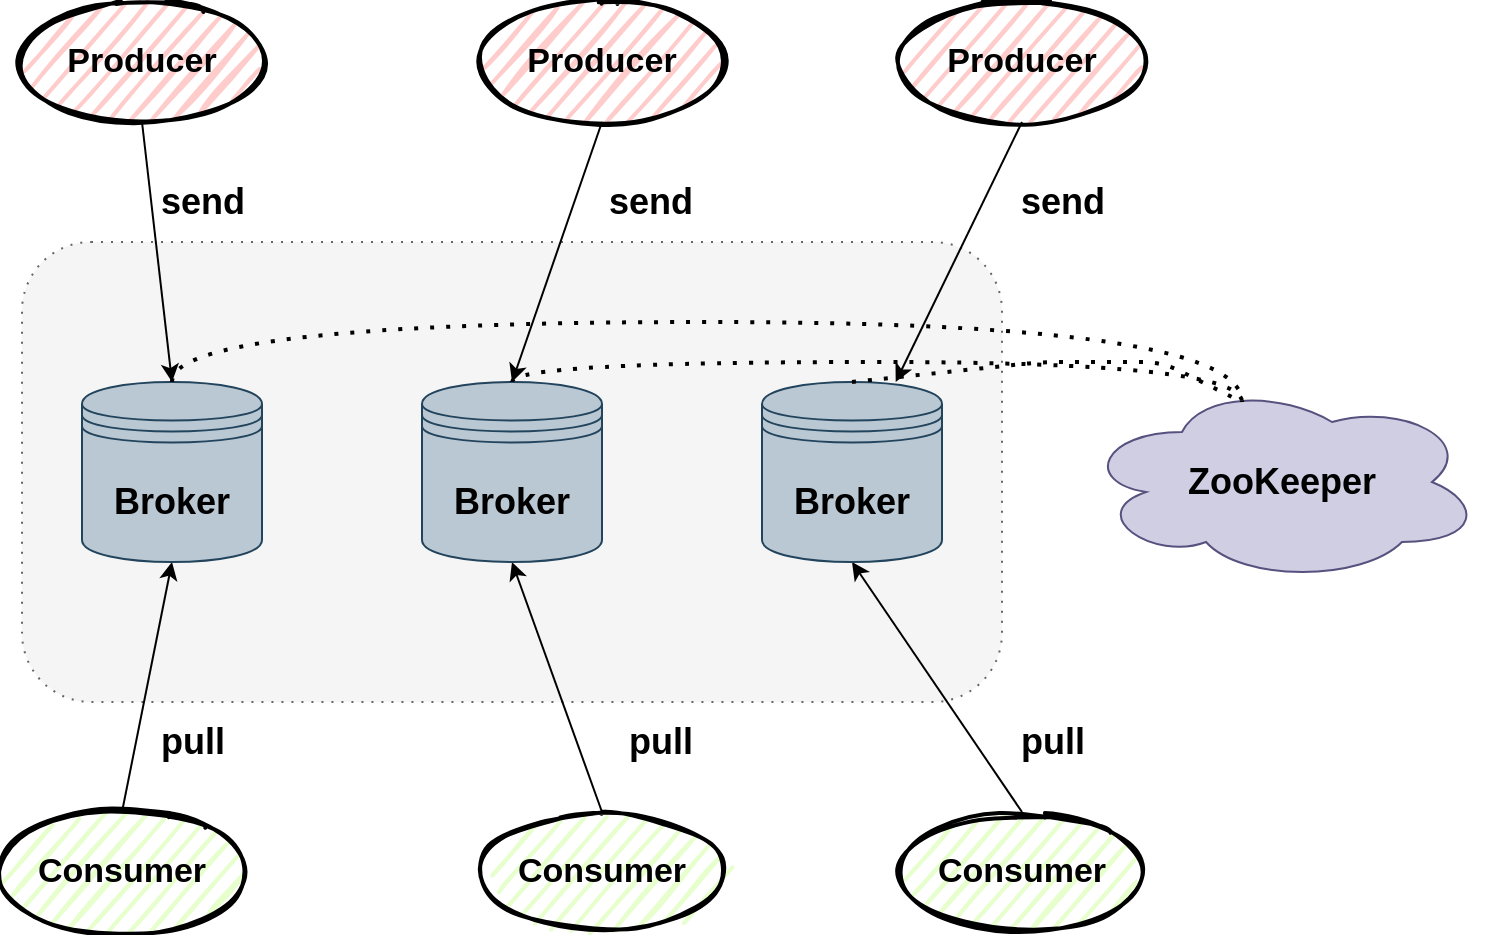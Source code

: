 <mxfile version="13.6.2" type="github">
  <diagram id="XIcyIyrmKRInJXk3R3lh" name="Page-1">
    <mxGraphModel dx="1185" dy="670" grid="0" gridSize="10" guides="1" tooltips="1" connect="1" arrows="1" fold="1" page="1" pageScale="1" pageWidth="827" pageHeight="1169" math="0" shadow="0">
      <root>
        <mxCell id="0" />
        <mxCell id="1" parent="0" />
        <mxCell id="mjgcAsty803WsQ4KzPWa-9" value="" style="shape=ext;rounded=1;html=1;whiteSpace=wrap;dashed=1;dashPattern=1 4;fillColor=#f5f5f5;strokeColor=#666666;fontColor=#333333;" vertex="1" parent="1">
          <mxGeometry x="100" y="240" width="490" height="230" as="geometry" />
        </mxCell>
        <mxCell id="mjgcAsty803WsQ4KzPWa-14" style="rounded=0;orthogonalLoop=1;jettySize=auto;html=1;exitX=0.5;exitY=1;exitDx=0;exitDy=0;entryX=0.5;entryY=0;entryDx=0;entryDy=0;" edge="1" parent="1" source="mjgcAsty803WsQ4KzPWa-1" target="mjgcAsty803WsQ4KzPWa-10">
          <mxGeometry relative="1" as="geometry" />
        </mxCell>
        <mxCell id="mjgcAsty803WsQ4KzPWa-1" value="&lt;font style=&quot;font-size: 17px&quot;&gt;&lt;b&gt;Producer&lt;/b&gt;&lt;/font&gt;" style="ellipse;whiteSpace=wrap;html=1;strokeWidth=2;fillWeight=2;hachureGap=8;fillStyle=dots;sketch=1;fillColor=#FFCCCC;" vertex="1" parent="1">
          <mxGeometry x="100" y="120" width="120" height="60" as="geometry" />
        </mxCell>
        <mxCell id="mjgcAsty803WsQ4KzPWa-15" style="edgeStyle=none;rounded=0;orthogonalLoop=1;jettySize=auto;html=1;exitX=0.5;exitY=1;exitDx=0;exitDy=0;entryX=0.5;entryY=0;entryDx=0;entryDy=0;" edge="1" parent="1" source="mjgcAsty803WsQ4KzPWa-2" target="mjgcAsty803WsQ4KzPWa-11">
          <mxGeometry relative="1" as="geometry" />
        </mxCell>
        <mxCell id="mjgcAsty803WsQ4KzPWa-2" value="&lt;font style=&quot;font-size: 17px&quot;&gt;&lt;b&gt;Producer&lt;/b&gt;&lt;/font&gt;" style="ellipse;whiteSpace=wrap;html=1;strokeWidth=2;fillWeight=2;hachureGap=8;fillStyle=dots;sketch=1;fillColor=#FFCCCC;" vertex="1" parent="1">
          <mxGeometry x="330" y="120" width="120" height="60" as="geometry" />
        </mxCell>
        <mxCell id="mjgcAsty803WsQ4KzPWa-17" style="edgeStyle=none;rounded=0;orthogonalLoop=1;jettySize=auto;html=1;exitX=0.5;exitY=1;exitDx=0;exitDy=0;" edge="1" parent="1" source="mjgcAsty803WsQ4KzPWa-3" target="mjgcAsty803WsQ4KzPWa-12">
          <mxGeometry relative="1" as="geometry" />
        </mxCell>
        <mxCell id="mjgcAsty803WsQ4KzPWa-3" value="&lt;font style=&quot;font-size: 17px&quot;&gt;&lt;b&gt;Producer&lt;/b&gt;&lt;/font&gt;" style="ellipse;whiteSpace=wrap;html=1;strokeWidth=2;fillWeight=2;hachureGap=8;fillStyle=dots;sketch=1;fillColor=#FFCCCC;" vertex="1" parent="1">
          <mxGeometry x="540" y="120" width="120" height="60" as="geometry" />
        </mxCell>
        <mxCell id="mjgcAsty803WsQ4KzPWa-18" style="edgeStyle=none;rounded=0;orthogonalLoop=1;jettySize=auto;html=1;exitX=0.5;exitY=0;exitDx=0;exitDy=0;entryX=0.5;entryY=1;entryDx=0;entryDy=0;" edge="1" parent="1" source="mjgcAsty803WsQ4KzPWa-4" target="mjgcAsty803WsQ4KzPWa-10">
          <mxGeometry relative="1" as="geometry" />
        </mxCell>
        <mxCell id="mjgcAsty803WsQ4KzPWa-4" value="&lt;span style=&quot;font-size: 17px&quot;&gt;&lt;b&gt;Consumer&lt;/b&gt;&lt;/span&gt;" style="ellipse;whiteSpace=wrap;html=1;strokeWidth=2;fillWeight=2;hachureGap=8;fillStyle=dots;sketch=1;fillColor=#E6FFCC;" vertex="1" parent="1">
          <mxGeometry x="90" y="525" width="120" height="60" as="geometry" />
        </mxCell>
        <mxCell id="mjgcAsty803WsQ4KzPWa-19" style="edgeStyle=none;rounded=0;orthogonalLoop=1;jettySize=auto;html=1;exitX=0.5;exitY=0;exitDx=0;exitDy=0;entryX=0.5;entryY=1;entryDx=0;entryDy=0;" edge="1" parent="1" source="mjgcAsty803WsQ4KzPWa-7" target="mjgcAsty803WsQ4KzPWa-11">
          <mxGeometry relative="1" as="geometry" />
        </mxCell>
        <mxCell id="mjgcAsty803WsQ4KzPWa-7" value="&lt;span style=&quot;font-size: 17px&quot;&gt;&lt;b&gt;Consumer&lt;/b&gt;&lt;/span&gt;" style="ellipse;whiteSpace=wrap;html=1;strokeWidth=2;fillWeight=2;hachureGap=8;fillStyle=dots;sketch=1;fillColor=#E6FFCC;" vertex="1" parent="1">
          <mxGeometry x="330" y="525" width="120" height="60" as="geometry" />
        </mxCell>
        <mxCell id="mjgcAsty803WsQ4KzPWa-20" style="edgeStyle=none;rounded=0;orthogonalLoop=1;jettySize=auto;html=1;exitX=0.5;exitY=0;exitDx=0;exitDy=0;entryX=0.5;entryY=1;entryDx=0;entryDy=0;" edge="1" parent="1" source="mjgcAsty803WsQ4KzPWa-8" target="mjgcAsty803WsQ4KzPWa-12">
          <mxGeometry relative="1" as="geometry" />
        </mxCell>
        <mxCell id="mjgcAsty803WsQ4KzPWa-8" value="&lt;span style=&quot;font-size: 17px&quot;&gt;&lt;b&gt;Consumer&lt;/b&gt;&lt;/span&gt;" style="ellipse;whiteSpace=wrap;html=1;strokeWidth=2;fillWeight=2;hachureGap=8;fillStyle=dots;sketch=1;fillColor=#E6FFCC;" vertex="1" parent="1">
          <mxGeometry x="540" y="525" width="120" height="60" as="geometry" />
        </mxCell>
        <mxCell id="mjgcAsty803WsQ4KzPWa-10" value="&lt;font style=&quot;font-size: 18px&quot;&gt;&lt;b&gt;Broker&lt;/b&gt;&lt;/font&gt;" style="shape=datastore;whiteSpace=wrap;html=1;fillColor=#bac8d3;strokeColor=#23445d;" vertex="1" parent="1">
          <mxGeometry x="130" y="310" width="90" height="90" as="geometry" />
        </mxCell>
        <mxCell id="mjgcAsty803WsQ4KzPWa-11" value="&lt;font style=&quot;font-size: 18px&quot;&gt;&lt;b&gt;Broker&lt;/b&gt;&lt;/font&gt;" style="shape=datastore;whiteSpace=wrap;html=1;fillColor=#bac8d3;strokeColor=#23445d;" vertex="1" parent="1">
          <mxGeometry x="300" y="310" width="90" height="90" as="geometry" />
        </mxCell>
        <mxCell id="mjgcAsty803WsQ4KzPWa-12" value="&lt;font style=&quot;font-size: 18px&quot;&gt;&lt;b&gt;Broker&lt;/b&gt;&lt;/font&gt;" style="shape=datastore;whiteSpace=wrap;html=1;fillColor=#bac8d3;strokeColor=#23445d;" vertex="1" parent="1">
          <mxGeometry x="470" y="310" width="90" height="90" as="geometry" />
        </mxCell>
        <mxCell id="mjgcAsty803WsQ4KzPWa-13" value="&lt;font style=&quot;font-size: 18px&quot;&gt;&lt;b&gt;ZooKeeper&lt;/b&gt;&lt;/font&gt;" style="ellipse;shape=cloud;whiteSpace=wrap;html=1;fillColor=#d0cee2;strokeColor=#56517e;" vertex="1" parent="1">
          <mxGeometry x="630" y="310" width="200" height="100" as="geometry" />
        </mxCell>
        <mxCell id="mjgcAsty803WsQ4KzPWa-22" value="" style="endArrow=none;dashed=1;html=1;dashPattern=1 3;strokeWidth=2;entryX=0.4;entryY=0.1;entryDx=0;entryDy=0;entryPerimeter=0;exitX=0.5;exitY=0;exitDx=0;exitDy=0;edgeStyle=orthogonalEdgeStyle;curved=1;" edge="1" parent="1" source="mjgcAsty803WsQ4KzPWa-10" target="mjgcAsty803WsQ4KzPWa-13">
          <mxGeometry width="50" height="50" relative="1" as="geometry">
            <mxPoint x="390" y="430" as="sourcePoint" />
            <mxPoint x="440" y="380" as="targetPoint" />
            <Array as="points">
              <mxPoint x="175" y="280" />
              <mxPoint x="710" y="280" />
            </Array>
          </mxGeometry>
        </mxCell>
        <mxCell id="mjgcAsty803WsQ4KzPWa-25" value="" style="endArrow=none;dashed=1;html=1;dashPattern=1 3;strokeWidth=2;exitX=0.5;exitY=0;exitDx=0;exitDy=0;entryX=0.4;entryY=0.1;entryDx=0;entryDy=0;entryPerimeter=0;edgeStyle=orthogonalEdgeStyle;curved=1;" edge="1" parent="1" source="mjgcAsty803WsQ4KzPWa-11" target="mjgcAsty803WsQ4KzPWa-13">
          <mxGeometry width="50" height="50" relative="1" as="geometry">
            <mxPoint x="470" y="730" as="sourcePoint" />
            <mxPoint x="520" y="680" as="targetPoint" />
            <Array as="points">
              <mxPoint x="345" y="300" />
              <mxPoint x="710" y="300" />
            </Array>
          </mxGeometry>
        </mxCell>
        <mxCell id="mjgcAsty803WsQ4KzPWa-26" value="" style="endArrow=none;dashed=1;html=1;dashPattern=1 3;strokeWidth=2;entryX=0.4;entryY=0.1;entryDx=0;entryDy=0;entryPerimeter=0;exitX=0.5;exitY=0;exitDx=0;exitDy=0;" edge="1" parent="1" source="mjgcAsty803WsQ4KzPWa-12" target="mjgcAsty803WsQ4KzPWa-13">
          <mxGeometry width="50" height="50" relative="1" as="geometry">
            <mxPoint x="380" y="770" as="sourcePoint" />
            <mxPoint x="430" y="720" as="targetPoint" />
            <Array as="points">
              <mxPoint x="610" y="300" />
              <mxPoint x="670" y="300" />
            </Array>
          </mxGeometry>
        </mxCell>
        <mxCell id="mjgcAsty803WsQ4KzPWa-27" value="&lt;font size=&quot;1&quot;&gt;&lt;b style=&quot;font-size: 18px&quot;&gt;send&lt;/b&gt;&lt;/font&gt;" style="text;html=1;align=center;verticalAlign=middle;resizable=0;points=[];autosize=1;" vertex="1" parent="1">
          <mxGeometry x="160" y="210" width="60" height="20" as="geometry" />
        </mxCell>
        <mxCell id="mjgcAsty803WsQ4KzPWa-29" value="&lt;font size=&quot;1&quot;&gt;&lt;b style=&quot;font-size: 18px&quot;&gt;send&lt;/b&gt;&lt;/font&gt;" style="text;html=1;align=center;verticalAlign=middle;resizable=0;points=[];autosize=1;" vertex="1" parent="1">
          <mxGeometry x="384" y="210" width="60" height="20" as="geometry" />
        </mxCell>
        <mxCell id="mjgcAsty803WsQ4KzPWa-30" value="&lt;font size=&quot;1&quot;&gt;&lt;b style=&quot;font-size: 18px&quot;&gt;send&lt;/b&gt;&lt;/font&gt;" style="text;html=1;align=center;verticalAlign=middle;resizable=0;points=[];autosize=1;" vertex="1" parent="1">
          <mxGeometry x="590" y="210" width="60" height="20" as="geometry" />
        </mxCell>
        <mxCell id="mjgcAsty803WsQ4KzPWa-31" value="&lt;font style=&quot;font-size: 18px&quot;&gt;&lt;b&gt;pull&lt;/b&gt;&lt;/font&gt;" style="text;html=1;align=center;verticalAlign=middle;resizable=0;points=[];autosize=1;" vertex="1" parent="1">
          <mxGeometry x="160" y="480" width="50" height="20" as="geometry" />
        </mxCell>
        <mxCell id="mjgcAsty803WsQ4KzPWa-32" value="&lt;font style=&quot;font-size: 18px&quot;&gt;&lt;b&gt;pull&lt;/b&gt;&lt;/font&gt;" style="text;html=1;align=center;verticalAlign=middle;resizable=0;points=[];autosize=1;" vertex="1" parent="1">
          <mxGeometry x="394" y="480" width="50" height="20" as="geometry" />
        </mxCell>
        <mxCell id="mjgcAsty803WsQ4KzPWa-33" value="&lt;font style=&quot;font-size: 18px&quot;&gt;&lt;b&gt;pull&lt;/b&gt;&lt;/font&gt;" style="text;html=1;align=center;verticalAlign=middle;resizable=0;points=[];autosize=1;" vertex="1" parent="1">
          <mxGeometry x="590" y="480" width="50" height="20" as="geometry" />
        </mxCell>
      </root>
    </mxGraphModel>
  </diagram>
</mxfile>
